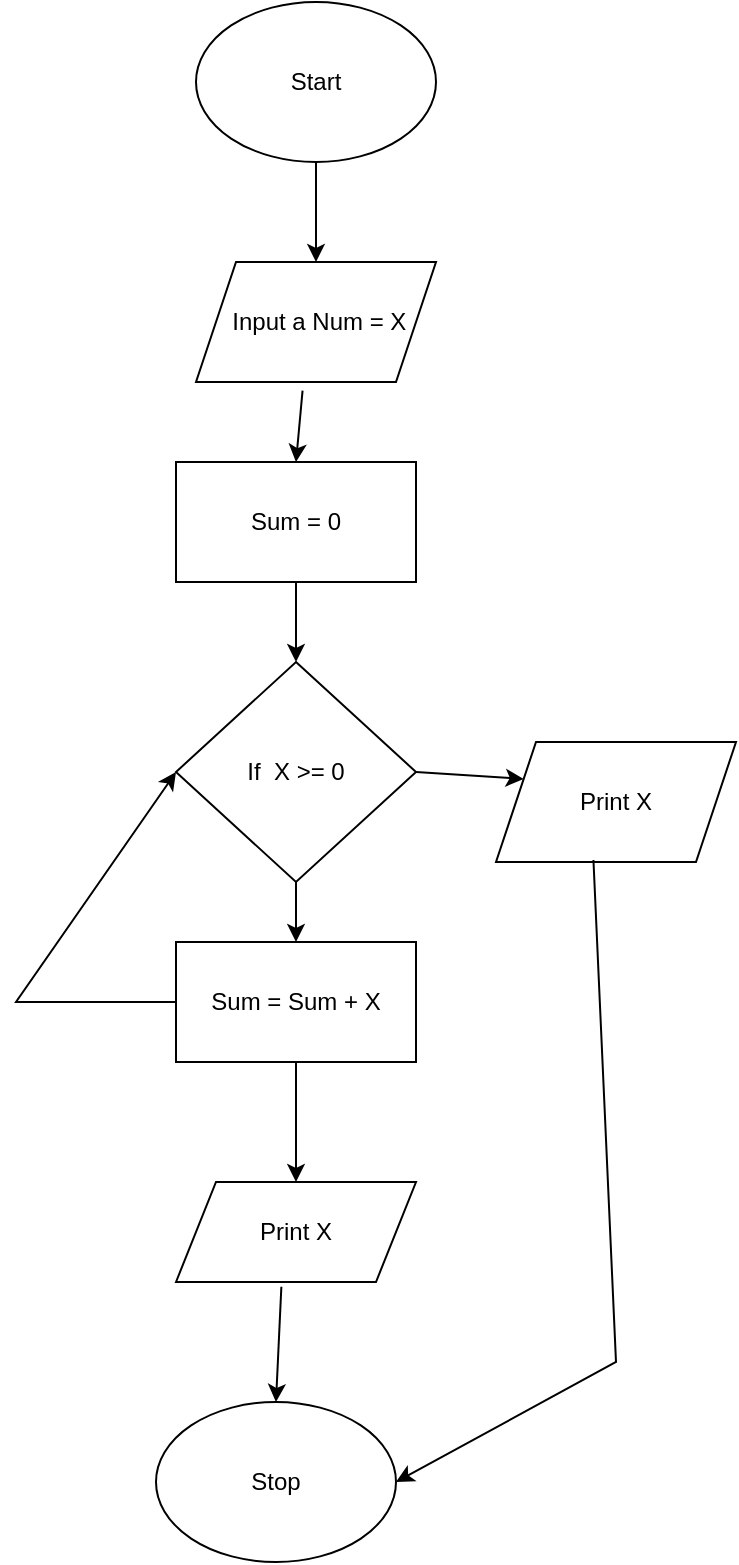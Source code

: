 <mxfile version="21.6.8" type="github">
  <diagram name="Page-1" id="pWZn_92H6ISM96yGVtg0">
    <mxGraphModel dx="1156" dy="1027" grid="1" gridSize="10" guides="1" tooltips="1" connect="1" arrows="1" fold="1" page="1" pageScale="1" pageWidth="850" pageHeight="1100" math="0" shadow="0">
      <root>
        <mxCell id="0" />
        <mxCell id="1" parent="0" />
        <mxCell id="YRPiJj2CrTLpREuy6zJo-1" value="Start" style="ellipse;whiteSpace=wrap;html=1;" vertex="1" parent="1">
          <mxGeometry x="200" y="40" width="120" height="80" as="geometry" />
        </mxCell>
        <mxCell id="YRPiJj2CrTLpREuy6zJo-2" value="" style="endArrow=classic;html=1;rounded=0;exitX=0.5;exitY=1;exitDx=0;exitDy=0;entryX=0.5;entryY=0;entryDx=0;entryDy=0;" edge="1" parent="1" source="YRPiJj2CrTLpREuy6zJo-1" target="YRPiJj2CrTLpREuy6zJo-3">
          <mxGeometry width="50" height="50" relative="1" as="geometry">
            <mxPoint x="260" y="200" as="sourcePoint" />
            <mxPoint x="260" y="160" as="targetPoint" />
          </mxGeometry>
        </mxCell>
        <mxCell id="YRPiJj2CrTLpREuy6zJo-3" value="&amp;nbsp;Input a Num = X" style="shape=parallelogram;perimeter=parallelogramPerimeter;whiteSpace=wrap;html=1;fixedSize=1;" vertex="1" parent="1">
          <mxGeometry x="200" y="170" width="120" height="60" as="geometry" />
        </mxCell>
        <mxCell id="YRPiJj2CrTLpREuy6zJo-4" value="" style="endArrow=classic;html=1;rounded=0;exitX=0.444;exitY=1.072;exitDx=0;exitDy=0;exitPerimeter=0;entryX=0.5;entryY=0;entryDx=0;entryDy=0;" edge="1" parent="1" source="YRPiJj2CrTLpREuy6zJo-3" target="YRPiJj2CrTLpREuy6zJo-5">
          <mxGeometry width="50" height="50" relative="1" as="geometry">
            <mxPoint x="230" y="320" as="sourcePoint" />
            <mxPoint x="253" y="290" as="targetPoint" />
          </mxGeometry>
        </mxCell>
        <mxCell id="YRPiJj2CrTLpREuy6zJo-5" value="Sum = 0" style="rounded=0;whiteSpace=wrap;html=1;" vertex="1" parent="1">
          <mxGeometry x="190" y="270" width="120" height="60" as="geometry" />
        </mxCell>
        <mxCell id="YRPiJj2CrTLpREuy6zJo-6" value="If&amp;nbsp; X &amp;gt;= 0" style="rhombus;whiteSpace=wrap;html=1;" vertex="1" parent="1">
          <mxGeometry x="190" y="370" width="120" height="110" as="geometry" />
        </mxCell>
        <mxCell id="YRPiJj2CrTLpREuy6zJo-7" value="" style="endArrow=classic;html=1;rounded=0;exitX=0.5;exitY=1;exitDx=0;exitDy=0;entryX=0.5;entryY=0;entryDx=0;entryDy=0;" edge="1" parent="1" source="YRPiJj2CrTLpREuy6zJo-5" target="YRPiJj2CrTLpREuy6zJo-6">
          <mxGeometry width="50" height="50" relative="1" as="geometry">
            <mxPoint x="140" y="270" as="sourcePoint" />
            <mxPoint x="190" y="220" as="targetPoint" />
          </mxGeometry>
        </mxCell>
        <mxCell id="YRPiJj2CrTLpREuy6zJo-8" value="" style="endArrow=classic;html=1;rounded=0;exitX=1;exitY=0.5;exitDx=0;exitDy=0;entryX=0;entryY=0.25;entryDx=0;entryDy=0;" edge="1" parent="1" source="YRPiJj2CrTLpREuy6zJo-6" target="YRPiJj2CrTLpREuy6zJo-9">
          <mxGeometry width="50" height="50" relative="1" as="geometry">
            <mxPoint x="220" y="270" as="sourcePoint" />
            <mxPoint x="400" y="430" as="targetPoint" />
          </mxGeometry>
        </mxCell>
        <mxCell id="YRPiJj2CrTLpREuy6zJo-9" value="Print X" style="shape=parallelogram;perimeter=parallelogramPerimeter;whiteSpace=wrap;html=1;fixedSize=1;" vertex="1" parent="1">
          <mxGeometry x="350" y="410" width="120" height="60" as="geometry" />
        </mxCell>
        <mxCell id="YRPiJj2CrTLpREuy6zJo-10" value="" style="endArrow=classic;html=1;rounded=0;exitX=0.5;exitY=1;exitDx=0;exitDy=0;" edge="1" parent="1" source="YRPiJj2CrTLpREuy6zJo-6" target="YRPiJj2CrTLpREuy6zJo-11">
          <mxGeometry width="50" height="50" relative="1" as="geometry">
            <mxPoint x="220" y="590" as="sourcePoint" />
            <mxPoint x="250" y="540" as="targetPoint" />
          </mxGeometry>
        </mxCell>
        <mxCell id="YRPiJj2CrTLpREuy6zJo-11" value="Sum = Sum + X" style="rounded=0;whiteSpace=wrap;html=1;" vertex="1" parent="1">
          <mxGeometry x="190" y="510" width="120" height="60" as="geometry" />
        </mxCell>
        <mxCell id="YRPiJj2CrTLpREuy6zJo-12" value="" style="endArrow=classic;html=1;rounded=0;exitX=0.5;exitY=1;exitDx=0;exitDy=0;" edge="1" parent="1" source="YRPiJj2CrTLpREuy6zJo-11" target="YRPiJj2CrTLpREuy6zJo-13">
          <mxGeometry width="50" height="50" relative="1" as="geometry">
            <mxPoint x="220" y="590" as="sourcePoint" />
            <mxPoint x="250" y="620" as="targetPoint" />
          </mxGeometry>
        </mxCell>
        <mxCell id="YRPiJj2CrTLpREuy6zJo-13" value="Print X" style="shape=parallelogram;perimeter=parallelogramPerimeter;whiteSpace=wrap;html=1;fixedSize=1;" vertex="1" parent="1">
          <mxGeometry x="190" y="630" width="120" height="50" as="geometry" />
        </mxCell>
        <mxCell id="YRPiJj2CrTLpREuy6zJo-14" value="" style="endArrow=classic;html=1;rounded=0;exitX=0.439;exitY=1.047;exitDx=0;exitDy=0;exitPerimeter=0;entryX=0.5;entryY=0;entryDx=0;entryDy=0;" edge="1" parent="1" source="YRPiJj2CrTLpREuy6zJo-13" target="YRPiJj2CrTLpREuy6zJo-15">
          <mxGeometry width="50" height="50" relative="1" as="geometry">
            <mxPoint x="220" y="590" as="sourcePoint" />
            <mxPoint x="240" y="730" as="targetPoint" />
          </mxGeometry>
        </mxCell>
        <mxCell id="YRPiJj2CrTLpREuy6zJo-15" value="Stop" style="ellipse;whiteSpace=wrap;html=1;" vertex="1" parent="1">
          <mxGeometry x="180" y="740" width="120" height="80" as="geometry" />
        </mxCell>
        <mxCell id="YRPiJj2CrTLpREuy6zJo-16" value="" style="endArrow=classic;html=1;rounded=0;exitX=0;exitY=0.5;exitDx=0;exitDy=0;entryX=0;entryY=0.5;entryDx=0;entryDy=0;" edge="1" parent="1" source="YRPiJj2CrTLpREuy6zJo-11" target="YRPiJj2CrTLpREuy6zJo-6">
          <mxGeometry width="50" height="50" relative="1" as="geometry">
            <mxPoint x="220" y="470" as="sourcePoint" />
            <mxPoint x="180" y="430" as="targetPoint" />
            <Array as="points">
              <mxPoint x="110" y="540" />
            </Array>
          </mxGeometry>
        </mxCell>
        <mxCell id="YRPiJj2CrTLpREuy6zJo-17" value="" style="endArrow=classic;html=1;rounded=0;exitX=0.406;exitY=0.983;exitDx=0;exitDy=0;exitPerimeter=0;entryX=1;entryY=0.5;entryDx=0;entryDy=0;" edge="1" parent="1" source="YRPiJj2CrTLpREuy6zJo-9" target="YRPiJj2CrTLpREuy6zJo-15">
          <mxGeometry width="50" height="50" relative="1" as="geometry">
            <mxPoint x="220" y="470" as="sourcePoint" />
            <mxPoint x="400" y="770" as="targetPoint" />
            <Array as="points">
              <mxPoint x="410" y="720" />
            </Array>
          </mxGeometry>
        </mxCell>
      </root>
    </mxGraphModel>
  </diagram>
</mxfile>
